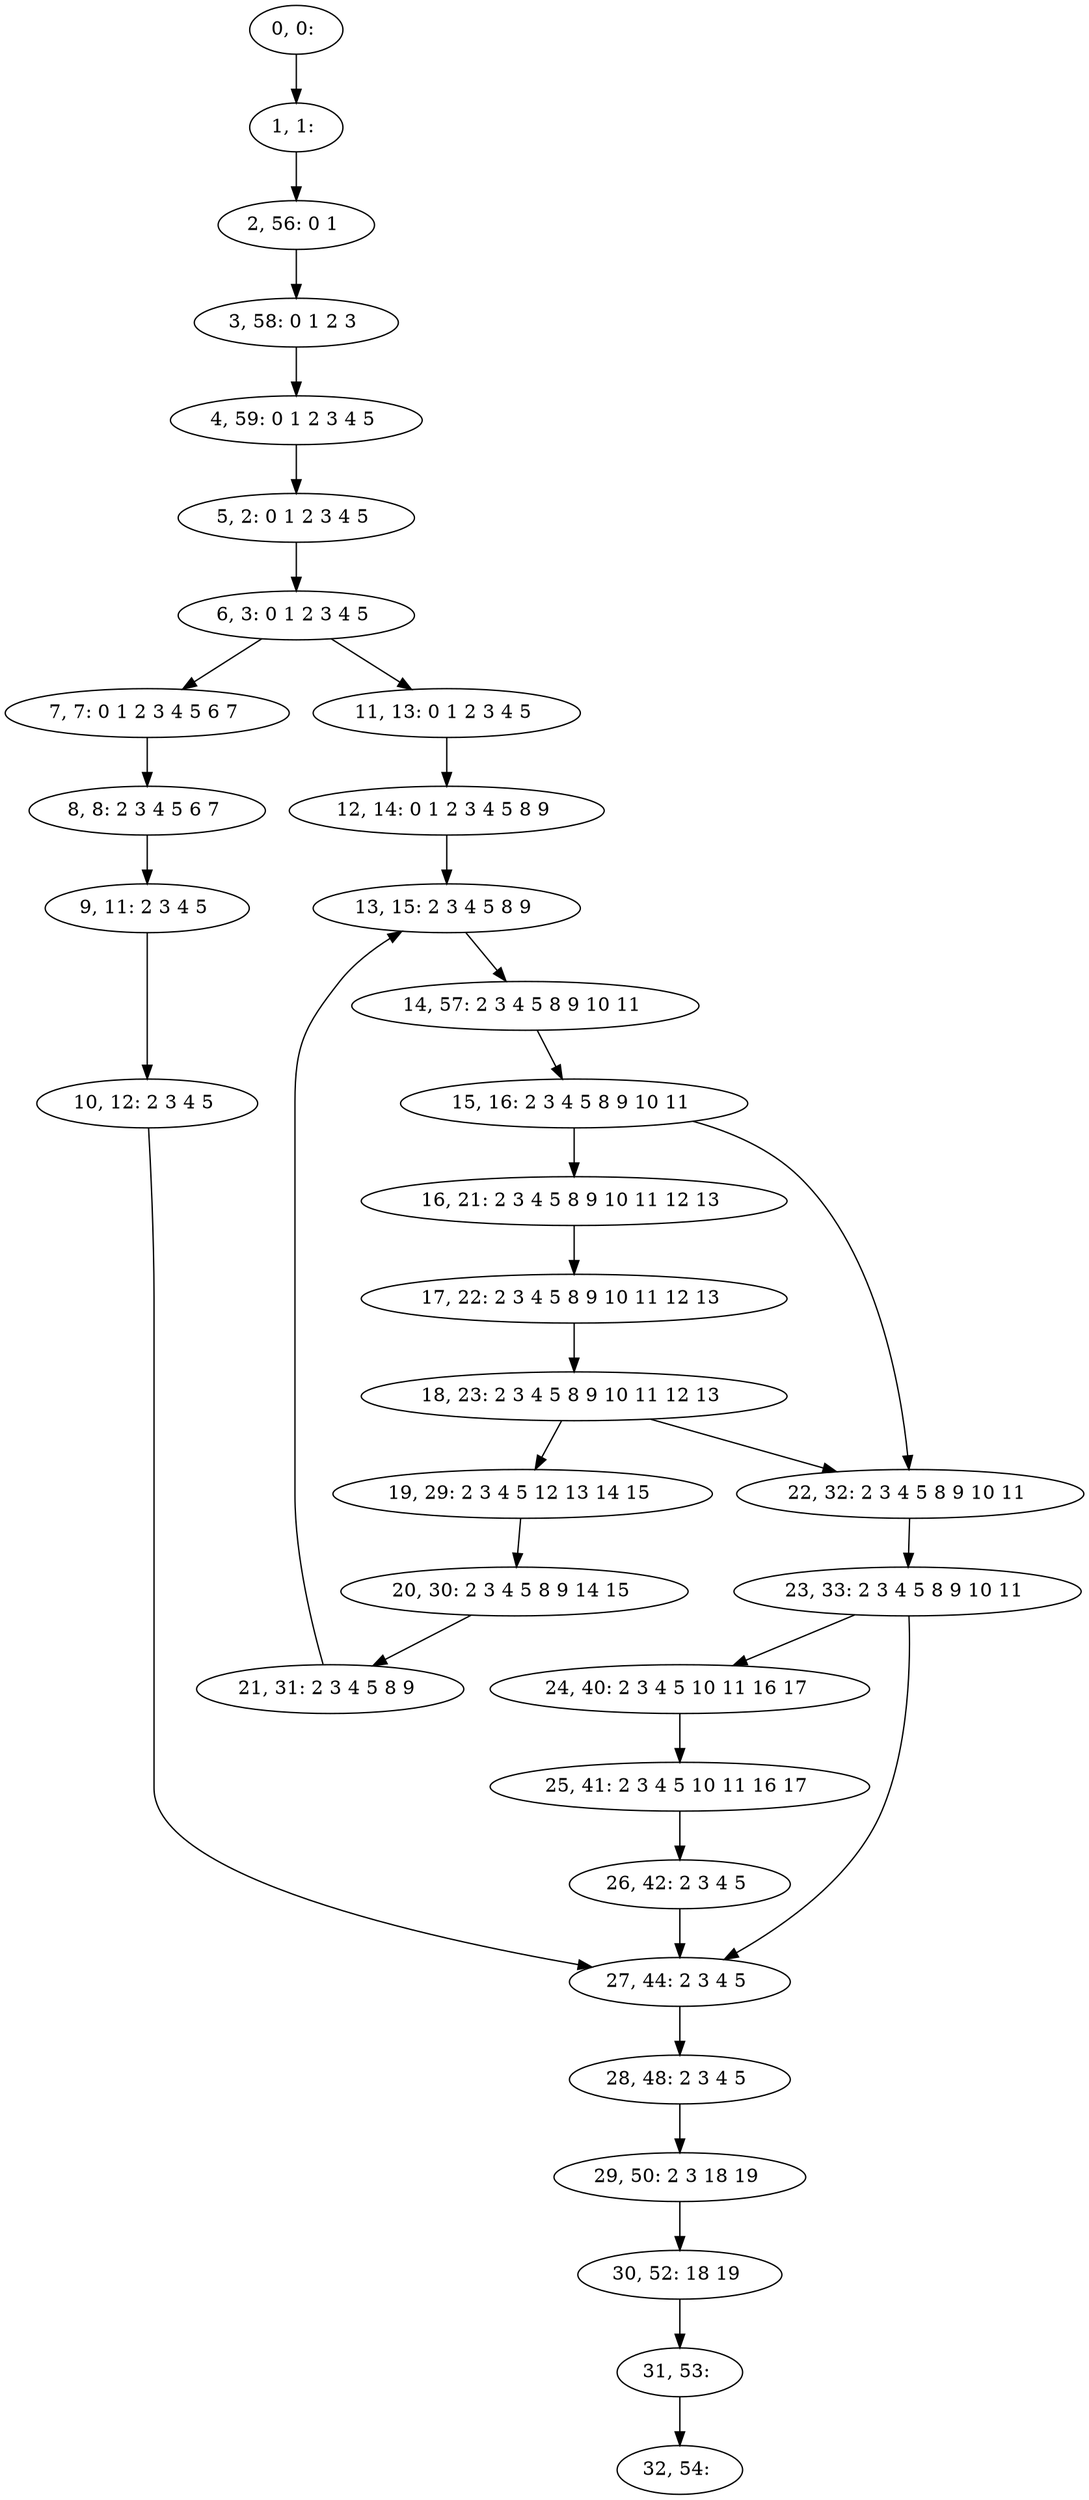 digraph G {
0[label="0, 0: "];
1[label="1, 1: "];
2[label="2, 56: 0 1 "];
3[label="3, 58: 0 1 2 3 "];
4[label="4, 59: 0 1 2 3 4 5 "];
5[label="5, 2: 0 1 2 3 4 5 "];
6[label="6, 3: 0 1 2 3 4 5 "];
7[label="7, 7: 0 1 2 3 4 5 6 7 "];
8[label="8, 8: 2 3 4 5 6 7 "];
9[label="9, 11: 2 3 4 5 "];
10[label="10, 12: 2 3 4 5 "];
11[label="11, 13: 0 1 2 3 4 5 "];
12[label="12, 14: 0 1 2 3 4 5 8 9 "];
13[label="13, 15: 2 3 4 5 8 9 "];
14[label="14, 57: 2 3 4 5 8 9 10 11 "];
15[label="15, 16: 2 3 4 5 8 9 10 11 "];
16[label="16, 21: 2 3 4 5 8 9 10 11 12 13 "];
17[label="17, 22: 2 3 4 5 8 9 10 11 12 13 "];
18[label="18, 23: 2 3 4 5 8 9 10 11 12 13 "];
19[label="19, 29: 2 3 4 5 12 13 14 15 "];
20[label="20, 30: 2 3 4 5 8 9 14 15 "];
21[label="21, 31: 2 3 4 5 8 9 "];
22[label="22, 32: 2 3 4 5 8 9 10 11 "];
23[label="23, 33: 2 3 4 5 8 9 10 11 "];
24[label="24, 40: 2 3 4 5 10 11 16 17 "];
25[label="25, 41: 2 3 4 5 10 11 16 17 "];
26[label="26, 42: 2 3 4 5 "];
27[label="27, 44: 2 3 4 5 "];
28[label="28, 48: 2 3 4 5 "];
29[label="29, 50: 2 3 18 19 "];
30[label="30, 52: 18 19 "];
31[label="31, 53: "];
32[label="32, 54: "];
0->1 ;
1->2 ;
2->3 ;
3->4 ;
4->5 ;
5->6 ;
6->7 ;
6->11 ;
7->8 ;
8->9 ;
9->10 ;
10->27 ;
11->12 ;
12->13 ;
13->14 ;
14->15 ;
15->16 ;
15->22 ;
16->17 ;
17->18 ;
18->19 ;
18->22 ;
19->20 ;
20->21 ;
21->13 ;
22->23 ;
23->24 ;
23->27 ;
24->25 ;
25->26 ;
26->27 ;
27->28 ;
28->29 ;
29->30 ;
30->31 ;
31->32 ;
}
